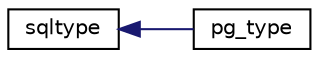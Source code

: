 digraph "Graphical Class Hierarchy"
{
 // LATEX_PDF_SIZE
  edge [fontname="Helvetica",fontsize="10",labelfontname="Helvetica",labelfontsize="10"];
  node [fontname="Helvetica",fontsize="10",shape=record];
  rankdir="LR";
  Node0 [label="sqltype",height=0.2,width=0.4,color="black", fillcolor="white", style="filled",URL="$structsqltype.html",tooltip=" "];
  Node0 -> Node1 [dir="back",color="midnightblue",fontsize="10",style="solid",fontname="Helvetica"];
  Node1 [label="pg_type",height=0.2,width=0.4,color="black", fillcolor="white", style="filled",URL="$structpg__type.html",tooltip=" "];
}
